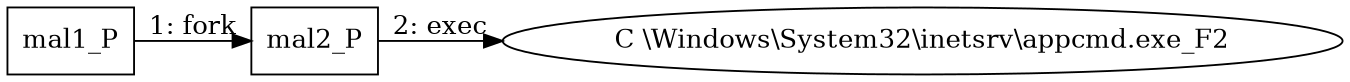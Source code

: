 digraph "T1562.002" {
rankdir="LR"
size="9"
fixedsize="false"
splines="true"
nodesep=0.3
ranksep=0
fontsize=10
overlap="scalexy"
engine= "neato"
	"mal1_P" [node_type=Process shape=box]
	"mal2_P" [node_type=Process shape=box]
	"C \\Windows\\System32\\inetsrv\\appcmd.exe_F2" [node_type=File shape=ellipse]
	"mal1_P" -> "mal2_P" [label="1: fork"]
	"mal2_P" -> "C \\Windows\\System32\\inetsrv\\appcmd.exe_F2" [label="2: exec"]
}
